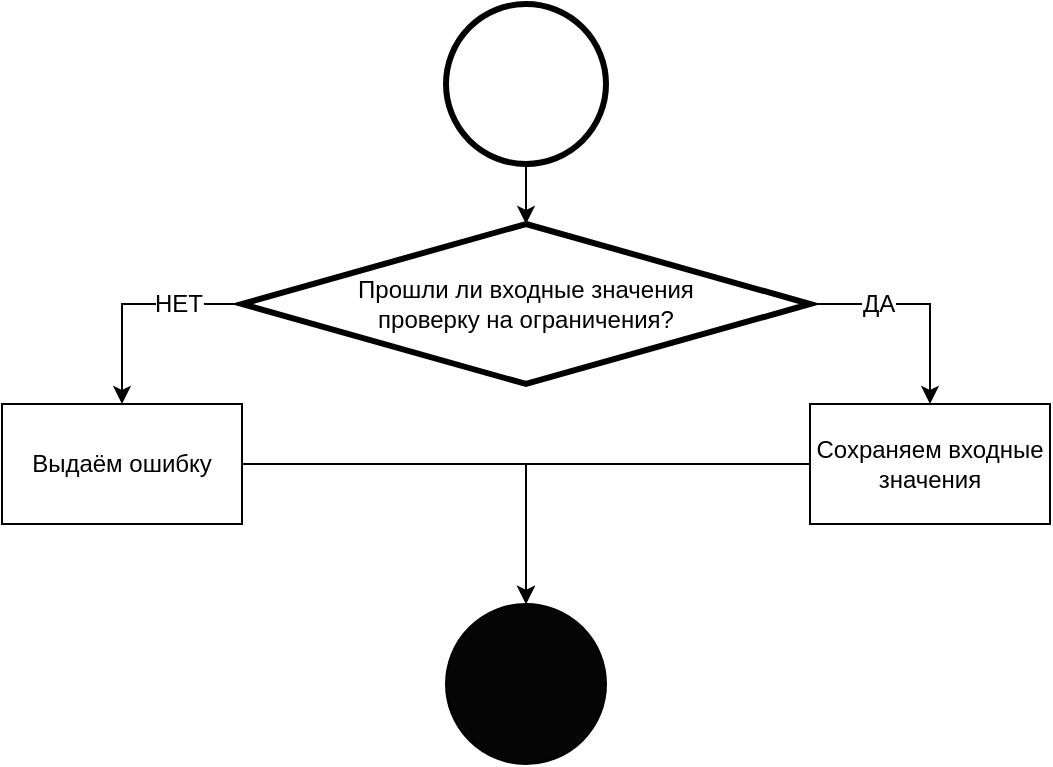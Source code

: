 <mxfile version="11.1.4" type="device"><diagram name="Page-1" id="9f46799a-70d6-7492-0946-bef42562c5a5"><mxGraphModel dx="1422" dy="715" grid="1" gridSize="10" guides="1" tooltips="1" connect="1" arrows="1" fold="1" page="1" pageScale="1" pageWidth="1169" pageHeight="827" background="#ffffff" math="0" shadow="0"><root><mxCell id="0"/><mxCell id="1" parent="0"/><mxCell id="UuCqGnlQUb-CQXjbqGYS-7" style="edgeStyle=orthogonalEdgeStyle;rounded=0;orthogonalLoop=1;jettySize=auto;html=1;exitX=0.5;exitY=1;exitDx=0;exitDy=0;entryX=0.5;entryY=0;entryDx=0;entryDy=0;fontColor=#000000;" parent="1" source="UuCqGnlQUb-CQXjbqGYS-2" target="6HzRkY3QKBv-fyKpoPUi-3" edge="1"><mxGeometry relative="1" as="geometry"><mxPoint x="584" y="120" as="targetPoint"/></mxGeometry></mxCell><mxCell id="UuCqGnlQUb-CQXjbqGYS-2" value="" style="ellipse;whiteSpace=wrap;html=1;aspect=fixed;strokeWidth=3;" parent="1" vertex="1"><mxGeometry x="544" y="20" width="80" height="80" as="geometry"/></mxCell><mxCell id="UuCqGnlQUb-CQXjbqGYS-3" value="" style="ellipse;whiteSpace=wrap;html=1;aspect=fixed;fontColor=#000000;fillColor=#050505;" parent="1" vertex="1"><mxGeometry x="544" y="320" width="80" height="80" as="geometry"/></mxCell><mxCell id="UuCqGnlQUb-CQXjbqGYS-60" style="edgeStyle=orthogonalEdgeStyle;rounded=0;orthogonalLoop=1;jettySize=auto;html=1;exitX=1;exitY=0.5;exitDx=0;exitDy=0;entryX=0.5;entryY=0;entryDx=0;entryDy=0;fontColor=#000000;" parent="1" target="UuCqGnlQUb-CQXjbqGYS-58" edge="1"><mxGeometry relative="1" as="geometry"><Array as="points"><mxPoint x="727" y="200"/><mxPoint x="1160" y="200"/><mxPoint x="1160" y="950"/><mxPoint x="583" y="950"/></Array><mxPoint x="726" y="310" as="sourcePoint"/></mxGeometry></mxCell><mxCell id="6HzRkY3QKBv-fyKpoPUi-7" style="edgeStyle=orthogonalEdgeStyle;rounded=0;orthogonalLoop=1;jettySize=auto;html=1;entryX=0.5;entryY=0;entryDx=0;entryDy=0;" edge="1" parent="1" source="6HzRkY3QKBv-fyKpoPUi-3" target="6HzRkY3QKBv-fyKpoPUi-4"><mxGeometry relative="1" as="geometry"><mxPoint x="340" y="190" as="targetPoint"/><Array as="points"><mxPoint x="382" y="170"/></Array></mxGeometry></mxCell><mxCell id="6HzRkY3QKBv-fyKpoPUi-11" value="НЕТ" style="text;html=1;resizable=0;points=[];align=center;verticalAlign=middle;labelBackgroundColor=#ffffff;" vertex="1" connectable="0" parent="6HzRkY3QKBv-fyKpoPUi-7"><mxGeometry x="-0.164" y="1" relative="1" as="geometry"><mxPoint x="14" y="-1" as="offset"/></mxGeometry></mxCell><mxCell id="6HzRkY3QKBv-fyKpoPUi-8" style="edgeStyle=orthogonalEdgeStyle;rounded=0;orthogonalLoop=1;jettySize=auto;html=1;entryX=0.5;entryY=0;entryDx=0;entryDy=0;" edge="1" parent="1" source="6HzRkY3QKBv-fyKpoPUi-3" target="6HzRkY3QKBv-fyKpoPUi-6"><mxGeometry relative="1" as="geometry"><Array as="points"><mxPoint x="786" y="170"/></Array></mxGeometry></mxCell><mxCell id="6HzRkY3QKBv-fyKpoPUi-13" value="ДА" style="text;html=1;resizable=0;points=[];align=center;verticalAlign=middle;labelBackgroundColor=#ffffff;" vertex="1" connectable="0" parent="6HzRkY3QKBv-fyKpoPUi-8"><mxGeometry x="-0.273" relative="1" as="geometry"><mxPoint x="-6" as="offset"/></mxGeometry></mxCell><mxCell id="6HzRkY3QKBv-fyKpoPUi-3" value="Прошли ли входные значения &lt;br&gt;проверку на ограничения?" style="rhombus;whiteSpace=wrap;html=1;fillColor=#FFFFFF;fontColor=#000000;strokeWidth=3;" vertex="1" parent="1"><mxGeometry x="442" y="130" width="284" height="80" as="geometry"/></mxCell><mxCell id="6HzRkY3QKBv-fyKpoPUi-9" style="edgeStyle=orthogonalEdgeStyle;rounded=0;orthogonalLoop=1;jettySize=auto;html=1;entryX=0.5;entryY=0;entryDx=0;entryDy=0;" edge="1" parent="1" source="6HzRkY3QKBv-fyKpoPUi-4" target="UuCqGnlQUb-CQXjbqGYS-3"><mxGeometry relative="1" as="geometry"><mxPoint x="580" y="280" as="targetPoint"/></mxGeometry></mxCell><mxCell id="6HzRkY3QKBv-fyKpoPUi-4" value="Выдаём ошибку" style="rounded=0;whiteSpace=wrap;html=1;" vertex="1" parent="1"><mxGeometry x="322" y="220" width="120" height="60" as="geometry"/></mxCell><mxCell id="6HzRkY3QKBv-fyKpoPUi-10" style="edgeStyle=orthogonalEdgeStyle;rounded=0;orthogonalLoop=1;jettySize=auto;html=1;entryX=0.5;entryY=0;entryDx=0;entryDy=0;" edge="1" parent="1" source="6HzRkY3QKBv-fyKpoPUi-6" target="UuCqGnlQUb-CQXjbqGYS-3"><mxGeometry relative="1" as="geometry"/></mxCell><mxCell id="6HzRkY3QKBv-fyKpoPUi-6" value="Сохраняем входные значения" style="rounded=0;whiteSpace=wrap;html=1;" vertex="1" parent="1"><mxGeometry x="726" y="220" width="120" height="60" as="geometry"/></mxCell></root></mxGraphModel></diagram></mxfile>